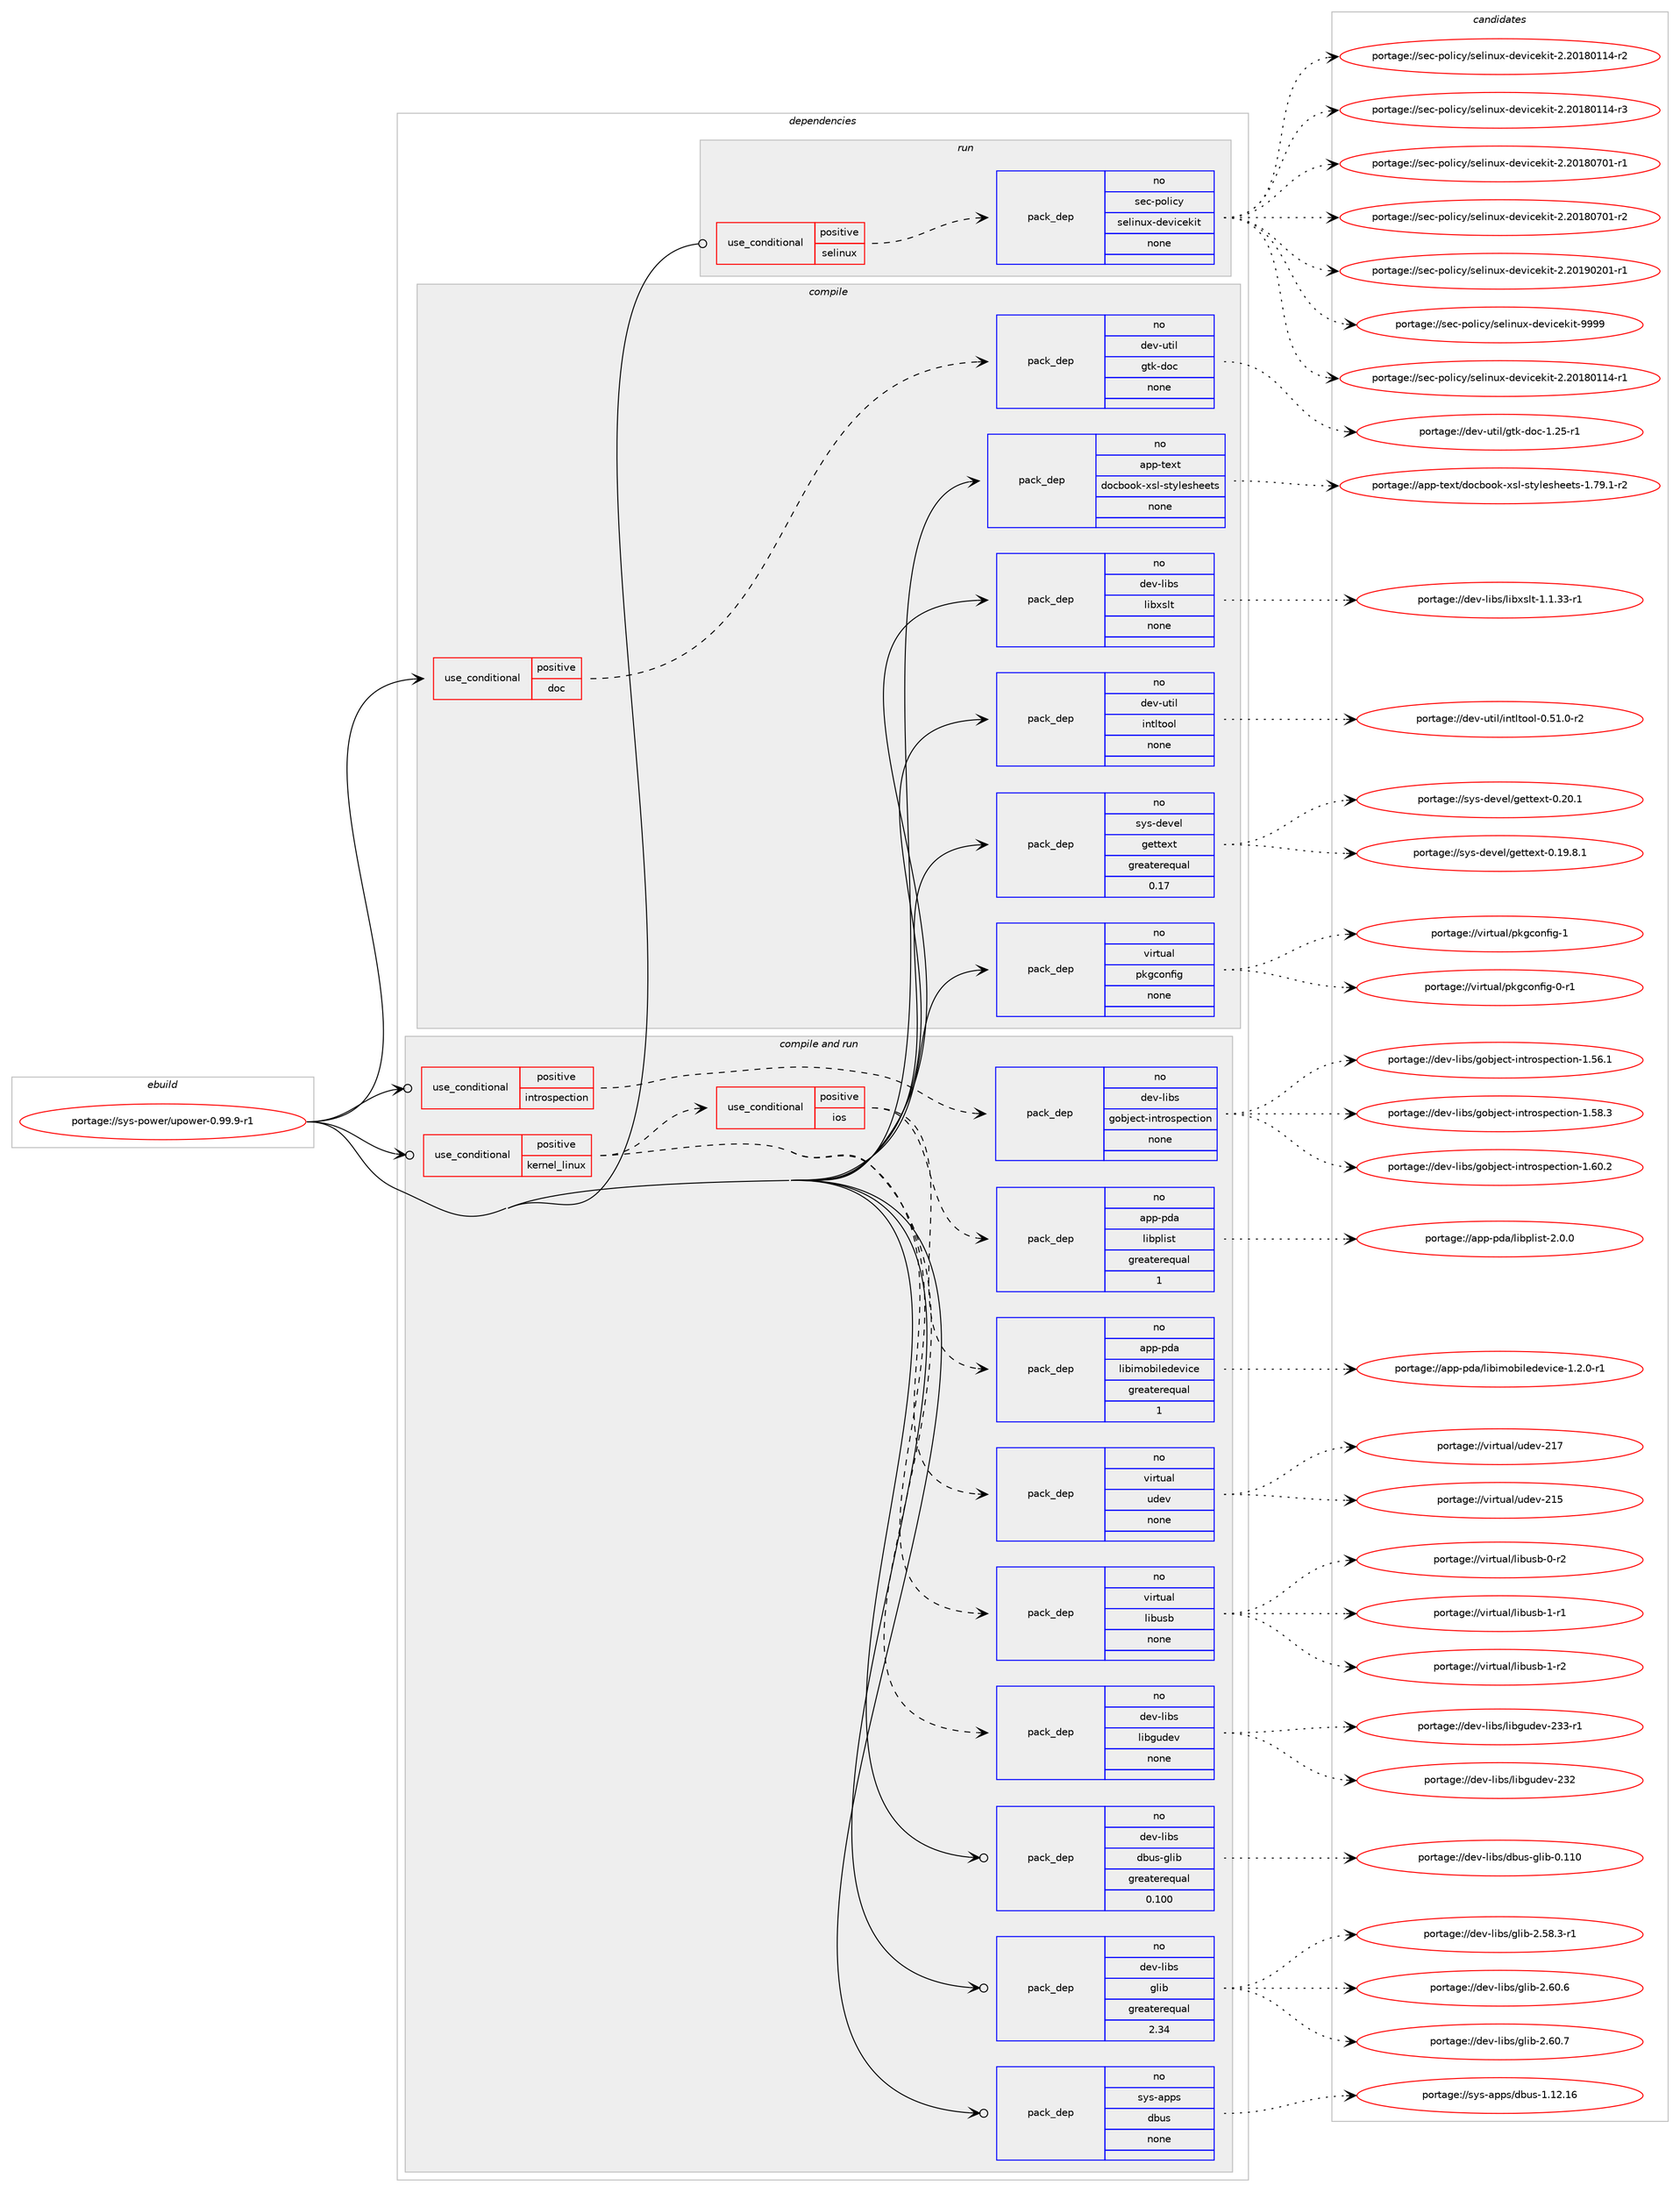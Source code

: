 digraph prolog {

# *************
# Graph options
# *************

newrank=true;
concentrate=true;
compound=true;
graph [rankdir=LR,fontname=Helvetica,fontsize=10,ranksep=1.5];#, ranksep=2.5, nodesep=0.2];
edge  [arrowhead=vee];
node  [fontname=Helvetica,fontsize=10];

# **********
# The ebuild
# **********

subgraph cluster_leftcol {
color=gray;
rank=same;
label=<<i>ebuild</i>>;
id [label="portage://sys-power/upower-0.99.9-r1", color=red, width=4, href="../sys-power/upower-0.99.9-r1.svg"];
}

# ****************
# The dependencies
# ****************

subgraph cluster_midcol {
color=gray;
label=<<i>dependencies</i>>;
subgraph cluster_compile {
fillcolor="#eeeeee";
style=filled;
label=<<i>compile</i>>;
subgraph cond104776 {
dependency432895 [label=<<TABLE BORDER="0" CELLBORDER="1" CELLSPACING="0" CELLPADDING="4"><TR><TD ROWSPAN="3" CELLPADDING="10">use_conditional</TD></TR><TR><TD>positive</TD></TR><TR><TD>doc</TD></TR></TABLE>>, shape=none, color=red];
subgraph pack320804 {
dependency432896 [label=<<TABLE BORDER="0" CELLBORDER="1" CELLSPACING="0" CELLPADDING="4" WIDTH="220"><TR><TD ROWSPAN="6" CELLPADDING="30">pack_dep</TD></TR><TR><TD WIDTH="110">no</TD></TR><TR><TD>dev-util</TD></TR><TR><TD>gtk-doc</TD></TR><TR><TD>none</TD></TR><TR><TD></TD></TR></TABLE>>, shape=none, color=blue];
}
dependency432895:e -> dependency432896:w [weight=20,style="dashed",arrowhead="vee"];
}
id:e -> dependency432895:w [weight=20,style="solid",arrowhead="vee"];
subgraph pack320805 {
dependency432897 [label=<<TABLE BORDER="0" CELLBORDER="1" CELLSPACING="0" CELLPADDING="4" WIDTH="220"><TR><TD ROWSPAN="6" CELLPADDING="30">pack_dep</TD></TR><TR><TD WIDTH="110">no</TD></TR><TR><TD>app-text</TD></TR><TR><TD>docbook-xsl-stylesheets</TD></TR><TR><TD>none</TD></TR><TR><TD></TD></TR></TABLE>>, shape=none, color=blue];
}
id:e -> dependency432897:w [weight=20,style="solid",arrowhead="vee"];
subgraph pack320806 {
dependency432898 [label=<<TABLE BORDER="0" CELLBORDER="1" CELLSPACING="0" CELLPADDING="4" WIDTH="220"><TR><TD ROWSPAN="6" CELLPADDING="30">pack_dep</TD></TR><TR><TD WIDTH="110">no</TD></TR><TR><TD>dev-libs</TD></TR><TR><TD>libxslt</TD></TR><TR><TD>none</TD></TR><TR><TD></TD></TR></TABLE>>, shape=none, color=blue];
}
id:e -> dependency432898:w [weight=20,style="solid",arrowhead="vee"];
subgraph pack320807 {
dependency432899 [label=<<TABLE BORDER="0" CELLBORDER="1" CELLSPACING="0" CELLPADDING="4" WIDTH="220"><TR><TD ROWSPAN="6" CELLPADDING="30">pack_dep</TD></TR><TR><TD WIDTH="110">no</TD></TR><TR><TD>dev-util</TD></TR><TR><TD>intltool</TD></TR><TR><TD>none</TD></TR><TR><TD></TD></TR></TABLE>>, shape=none, color=blue];
}
id:e -> dependency432899:w [weight=20,style="solid",arrowhead="vee"];
subgraph pack320808 {
dependency432900 [label=<<TABLE BORDER="0" CELLBORDER="1" CELLSPACING="0" CELLPADDING="4" WIDTH="220"><TR><TD ROWSPAN="6" CELLPADDING="30">pack_dep</TD></TR><TR><TD WIDTH="110">no</TD></TR><TR><TD>sys-devel</TD></TR><TR><TD>gettext</TD></TR><TR><TD>greaterequal</TD></TR><TR><TD>0.17</TD></TR></TABLE>>, shape=none, color=blue];
}
id:e -> dependency432900:w [weight=20,style="solid",arrowhead="vee"];
subgraph pack320809 {
dependency432901 [label=<<TABLE BORDER="0" CELLBORDER="1" CELLSPACING="0" CELLPADDING="4" WIDTH="220"><TR><TD ROWSPAN="6" CELLPADDING="30">pack_dep</TD></TR><TR><TD WIDTH="110">no</TD></TR><TR><TD>virtual</TD></TR><TR><TD>pkgconfig</TD></TR><TR><TD>none</TD></TR><TR><TD></TD></TR></TABLE>>, shape=none, color=blue];
}
id:e -> dependency432901:w [weight=20,style="solid",arrowhead="vee"];
}
subgraph cluster_compileandrun {
fillcolor="#eeeeee";
style=filled;
label=<<i>compile and run</i>>;
subgraph cond104777 {
dependency432902 [label=<<TABLE BORDER="0" CELLBORDER="1" CELLSPACING="0" CELLPADDING="4"><TR><TD ROWSPAN="3" CELLPADDING="10">use_conditional</TD></TR><TR><TD>positive</TD></TR><TR><TD>introspection</TD></TR></TABLE>>, shape=none, color=red];
subgraph pack320810 {
dependency432903 [label=<<TABLE BORDER="0" CELLBORDER="1" CELLSPACING="0" CELLPADDING="4" WIDTH="220"><TR><TD ROWSPAN="6" CELLPADDING="30">pack_dep</TD></TR><TR><TD WIDTH="110">no</TD></TR><TR><TD>dev-libs</TD></TR><TR><TD>gobject-introspection</TD></TR><TR><TD>none</TD></TR><TR><TD></TD></TR></TABLE>>, shape=none, color=blue];
}
dependency432902:e -> dependency432903:w [weight=20,style="dashed",arrowhead="vee"];
}
id:e -> dependency432902:w [weight=20,style="solid",arrowhead="odotvee"];
subgraph cond104778 {
dependency432904 [label=<<TABLE BORDER="0" CELLBORDER="1" CELLSPACING="0" CELLPADDING="4"><TR><TD ROWSPAN="3" CELLPADDING="10">use_conditional</TD></TR><TR><TD>positive</TD></TR><TR><TD>kernel_linux</TD></TR></TABLE>>, shape=none, color=red];
subgraph pack320811 {
dependency432905 [label=<<TABLE BORDER="0" CELLBORDER="1" CELLSPACING="0" CELLPADDING="4" WIDTH="220"><TR><TD ROWSPAN="6" CELLPADDING="30">pack_dep</TD></TR><TR><TD WIDTH="110">no</TD></TR><TR><TD>dev-libs</TD></TR><TR><TD>libgudev</TD></TR><TR><TD>none</TD></TR><TR><TD></TD></TR></TABLE>>, shape=none, color=blue];
}
dependency432904:e -> dependency432905:w [weight=20,style="dashed",arrowhead="vee"];
subgraph pack320812 {
dependency432906 [label=<<TABLE BORDER="0" CELLBORDER="1" CELLSPACING="0" CELLPADDING="4" WIDTH="220"><TR><TD ROWSPAN="6" CELLPADDING="30">pack_dep</TD></TR><TR><TD WIDTH="110">no</TD></TR><TR><TD>virtual</TD></TR><TR><TD>libusb</TD></TR><TR><TD>none</TD></TR><TR><TD></TD></TR></TABLE>>, shape=none, color=blue];
}
dependency432904:e -> dependency432906:w [weight=20,style="dashed",arrowhead="vee"];
subgraph pack320813 {
dependency432907 [label=<<TABLE BORDER="0" CELLBORDER="1" CELLSPACING="0" CELLPADDING="4" WIDTH="220"><TR><TD ROWSPAN="6" CELLPADDING="30">pack_dep</TD></TR><TR><TD WIDTH="110">no</TD></TR><TR><TD>virtual</TD></TR><TR><TD>udev</TD></TR><TR><TD>none</TD></TR><TR><TD></TD></TR></TABLE>>, shape=none, color=blue];
}
dependency432904:e -> dependency432907:w [weight=20,style="dashed",arrowhead="vee"];
subgraph cond104779 {
dependency432908 [label=<<TABLE BORDER="0" CELLBORDER="1" CELLSPACING="0" CELLPADDING="4"><TR><TD ROWSPAN="3" CELLPADDING="10">use_conditional</TD></TR><TR><TD>positive</TD></TR><TR><TD>ios</TD></TR></TABLE>>, shape=none, color=red];
subgraph pack320814 {
dependency432909 [label=<<TABLE BORDER="0" CELLBORDER="1" CELLSPACING="0" CELLPADDING="4" WIDTH="220"><TR><TD ROWSPAN="6" CELLPADDING="30">pack_dep</TD></TR><TR><TD WIDTH="110">no</TD></TR><TR><TD>app-pda</TD></TR><TR><TD>libimobiledevice</TD></TR><TR><TD>greaterequal</TD></TR><TR><TD>1</TD></TR></TABLE>>, shape=none, color=blue];
}
dependency432908:e -> dependency432909:w [weight=20,style="dashed",arrowhead="vee"];
subgraph pack320815 {
dependency432910 [label=<<TABLE BORDER="0" CELLBORDER="1" CELLSPACING="0" CELLPADDING="4" WIDTH="220"><TR><TD ROWSPAN="6" CELLPADDING="30">pack_dep</TD></TR><TR><TD WIDTH="110">no</TD></TR><TR><TD>app-pda</TD></TR><TR><TD>libplist</TD></TR><TR><TD>greaterequal</TD></TR><TR><TD>1</TD></TR></TABLE>>, shape=none, color=blue];
}
dependency432908:e -> dependency432910:w [weight=20,style="dashed",arrowhead="vee"];
}
dependency432904:e -> dependency432908:w [weight=20,style="dashed",arrowhead="vee"];
}
id:e -> dependency432904:w [weight=20,style="solid",arrowhead="odotvee"];
subgraph pack320816 {
dependency432911 [label=<<TABLE BORDER="0" CELLBORDER="1" CELLSPACING="0" CELLPADDING="4" WIDTH="220"><TR><TD ROWSPAN="6" CELLPADDING="30">pack_dep</TD></TR><TR><TD WIDTH="110">no</TD></TR><TR><TD>dev-libs</TD></TR><TR><TD>dbus-glib</TD></TR><TR><TD>greaterequal</TD></TR><TR><TD>0.100</TD></TR></TABLE>>, shape=none, color=blue];
}
id:e -> dependency432911:w [weight=20,style="solid",arrowhead="odotvee"];
subgraph pack320817 {
dependency432912 [label=<<TABLE BORDER="0" CELLBORDER="1" CELLSPACING="0" CELLPADDING="4" WIDTH="220"><TR><TD ROWSPAN="6" CELLPADDING="30">pack_dep</TD></TR><TR><TD WIDTH="110">no</TD></TR><TR><TD>dev-libs</TD></TR><TR><TD>glib</TD></TR><TR><TD>greaterequal</TD></TR><TR><TD>2.34</TD></TR></TABLE>>, shape=none, color=blue];
}
id:e -> dependency432912:w [weight=20,style="solid",arrowhead="odotvee"];
subgraph pack320818 {
dependency432913 [label=<<TABLE BORDER="0" CELLBORDER="1" CELLSPACING="0" CELLPADDING="4" WIDTH="220"><TR><TD ROWSPAN="6" CELLPADDING="30">pack_dep</TD></TR><TR><TD WIDTH="110">no</TD></TR><TR><TD>sys-apps</TD></TR><TR><TD>dbus</TD></TR><TR><TD>none</TD></TR><TR><TD></TD></TR></TABLE>>, shape=none, color=blue];
}
id:e -> dependency432913:w [weight=20,style="solid",arrowhead="odotvee"];
}
subgraph cluster_run {
fillcolor="#eeeeee";
style=filled;
label=<<i>run</i>>;
subgraph cond104780 {
dependency432914 [label=<<TABLE BORDER="0" CELLBORDER="1" CELLSPACING="0" CELLPADDING="4"><TR><TD ROWSPAN="3" CELLPADDING="10">use_conditional</TD></TR><TR><TD>positive</TD></TR><TR><TD>selinux</TD></TR></TABLE>>, shape=none, color=red];
subgraph pack320819 {
dependency432915 [label=<<TABLE BORDER="0" CELLBORDER="1" CELLSPACING="0" CELLPADDING="4" WIDTH="220"><TR><TD ROWSPAN="6" CELLPADDING="30">pack_dep</TD></TR><TR><TD WIDTH="110">no</TD></TR><TR><TD>sec-policy</TD></TR><TR><TD>selinux-devicekit</TD></TR><TR><TD>none</TD></TR><TR><TD></TD></TR></TABLE>>, shape=none, color=blue];
}
dependency432914:e -> dependency432915:w [weight=20,style="dashed",arrowhead="vee"];
}
id:e -> dependency432914:w [weight=20,style="solid",arrowhead="odot"];
}
}

# **************
# The candidates
# **************

subgraph cluster_choices {
rank=same;
color=gray;
label=<<i>candidates</i>>;

subgraph choice320804 {
color=black;
nodesep=1;
choiceportage1001011184511711610510847103116107451001119945494650534511449 [label="portage://dev-util/gtk-doc-1.25-r1", color=red, width=4,href="../dev-util/gtk-doc-1.25-r1.svg"];
dependency432896:e -> choiceportage1001011184511711610510847103116107451001119945494650534511449:w [style=dotted,weight="100"];
}
subgraph choice320805 {
color=black;
nodesep=1;
choiceportage97112112451161011201164710011199981111111074512011510845115116121108101115104101101116115454946555746494511450 [label="portage://app-text/docbook-xsl-stylesheets-1.79.1-r2", color=red, width=4,href="../app-text/docbook-xsl-stylesheets-1.79.1-r2.svg"];
dependency432897:e -> choiceportage97112112451161011201164710011199981111111074512011510845115116121108101115104101101116115454946555746494511450:w [style=dotted,weight="100"];
}
subgraph choice320806 {
color=black;
nodesep=1;
choiceportage10010111845108105981154710810598120115108116454946494651514511449 [label="portage://dev-libs/libxslt-1.1.33-r1", color=red, width=4,href="../dev-libs/libxslt-1.1.33-r1.svg"];
dependency432898:e -> choiceportage10010111845108105981154710810598120115108116454946494651514511449:w [style=dotted,weight="100"];
}
subgraph choice320807 {
color=black;
nodesep=1;
choiceportage1001011184511711610510847105110116108116111111108454846534946484511450 [label="portage://dev-util/intltool-0.51.0-r2", color=red, width=4,href="../dev-util/intltool-0.51.0-r2.svg"];
dependency432899:e -> choiceportage1001011184511711610510847105110116108116111111108454846534946484511450:w [style=dotted,weight="100"];
}
subgraph choice320808 {
color=black;
nodesep=1;
choiceportage1151211154510010111810110847103101116116101120116454846495746564649 [label="portage://sys-devel/gettext-0.19.8.1", color=red, width=4,href="../sys-devel/gettext-0.19.8.1.svg"];
choiceportage115121115451001011181011084710310111611610112011645484650484649 [label="portage://sys-devel/gettext-0.20.1", color=red, width=4,href="../sys-devel/gettext-0.20.1.svg"];
dependency432900:e -> choiceportage1151211154510010111810110847103101116116101120116454846495746564649:w [style=dotted,weight="100"];
dependency432900:e -> choiceportage115121115451001011181011084710310111611610112011645484650484649:w [style=dotted,weight="100"];
}
subgraph choice320809 {
color=black;
nodesep=1;
choiceportage11810511411611797108471121071039911111010210510345484511449 [label="portage://virtual/pkgconfig-0-r1", color=red, width=4,href="../virtual/pkgconfig-0-r1.svg"];
choiceportage1181051141161179710847112107103991111101021051034549 [label="portage://virtual/pkgconfig-1", color=red, width=4,href="../virtual/pkgconfig-1.svg"];
dependency432901:e -> choiceportage11810511411611797108471121071039911111010210510345484511449:w [style=dotted,weight="100"];
dependency432901:e -> choiceportage1181051141161179710847112107103991111101021051034549:w [style=dotted,weight="100"];
}
subgraph choice320810 {
color=black;
nodesep=1;
choiceportage1001011184510810598115471031119810610199116451051101161141111151121019911610511111045494653544649 [label="portage://dev-libs/gobject-introspection-1.56.1", color=red, width=4,href="../dev-libs/gobject-introspection-1.56.1.svg"];
choiceportage1001011184510810598115471031119810610199116451051101161141111151121019911610511111045494653564651 [label="portage://dev-libs/gobject-introspection-1.58.3", color=red, width=4,href="../dev-libs/gobject-introspection-1.58.3.svg"];
choiceportage1001011184510810598115471031119810610199116451051101161141111151121019911610511111045494654484650 [label="portage://dev-libs/gobject-introspection-1.60.2", color=red, width=4,href="../dev-libs/gobject-introspection-1.60.2.svg"];
dependency432903:e -> choiceportage1001011184510810598115471031119810610199116451051101161141111151121019911610511111045494653544649:w [style=dotted,weight="100"];
dependency432903:e -> choiceportage1001011184510810598115471031119810610199116451051101161141111151121019911610511111045494653564651:w [style=dotted,weight="100"];
dependency432903:e -> choiceportage1001011184510810598115471031119810610199116451051101161141111151121019911610511111045494654484650:w [style=dotted,weight="100"];
}
subgraph choice320811 {
color=black;
nodesep=1;
choiceportage1001011184510810598115471081059810311710010111845505150 [label="portage://dev-libs/libgudev-232", color=red, width=4,href="../dev-libs/libgudev-232.svg"];
choiceportage10010111845108105981154710810598103117100101118455051514511449 [label="portage://dev-libs/libgudev-233-r1", color=red, width=4,href="../dev-libs/libgudev-233-r1.svg"];
dependency432905:e -> choiceportage1001011184510810598115471081059810311710010111845505150:w [style=dotted,weight="100"];
dependency432905:e -> choiceportage10010111845108105981154710810598103117100101118455051514511449:w [style=dotted,weight="100"];
}
subgraph choice320812 {
color=black;
nodesep=1;
choiceportage1181051141161179710847108105981171159845484511450 [label="portage://virtual/libusb-0-r2", color=red, width=4,href="../virtual/libusb-0-r2.svg"];
choiceportage1181051141161179710847108105981171159845494511449 [label="portage://virtual/libusb-1-r1", color=red, width=4,href="../virtual/libusb-1-r1.svg"];
choiceportage1181051141161179710847108105981171159845494511450 [label="portage://virtual/libusb-1-r2", color=red, width=4,href="../virtual/libusb-1-r2.svg"];
dependency432906:e -> choiceportage1181051141161179710847108105981171159845484511450:w [style=dotted,weight="100"];
dependency432906:e -> choiceportage1181051141161179710847108105981171159845494511449:w [style=dotted,weight="100"];
dependency432906:e -> choiceportage1181051141161179710847108105981171159845494511450:w [style=dotted,weight="100"];
}
subgraph choice320813 {
color=black;
nodesep=1;
choiceportage118105114116117971084711710010111845504953 [label="portage://virtual/udev-215", color=red, width=4,href="../virtual/udev-215.svg"];
choiceportage118105114116117971084711710010111845504955 [label="portage://virtual/udev-217", color=red, width=4,href="../virtual/udev-217.svg"];
dependency432907:e -> choiceportage118105114116117971084711710010111845504953:w [style=dotted,weight="100"];
dependency432907:e -> choiceportage118105114116117971084711710010111845504955:w [style=dotted,weight="100"];
}
subgraph choice320814 {
color=black;
nodesep=1;
choiceportage971121124511210097471081059810510911198105108101100101118105991014549465046484511449 [label="portage://app-pda/libimobiledevice-1.2.0-r1", color=red, width=4,href="../app-pda/libimobiledevice-1.2.0-r1.svg"];
dependency432909:e -> choiceportage971121124511210097471081059810510911198105108101100101118105991014549465046484511449:w [style=dotted,weight="100"];
}
subgraph choice320815 {
color=black;
nodesep=1;
choiceportage9711211245112100974710810598112108105115116455046484648 [label="portage://app-pda/libplist-2.0.0", color=red, width=4,href="../app-pda/libplist-2.0.0.svg"];
dependency432910:e -> choiceportage9711211245112100974710810598112108105115116455046484648:w [style=dotted,weight="100"];
}
subgraph choice320816 {
color=black;
nodesep=1;
choiceportage100101118451081059811547100981171154510310810598454846494948 [label="portage://dev-libs/dbus-glib-0.110", color=red, width=4,href="../dev-libs/dbus-glib-0.110.svg"];
dependency432911:e -> choiceportage100101118451081059811547100981171154510310810598454846494948:w [style=dotted,weight="100"];
}
subgraph choice320817 {
color=black;
nodesep=1;
choiceportage10010111845108105981154710310810598455046535646514511449 [label="portage://dev-libs/glib-2.58.3-r1", color=red, width=4,href="../dev-libs/glib-2.58.3-r1.svg"];
choiceportage1001011184510810598115471031081059845504654484654 [label="portage://dev-libs/glib-2.60.6", color=red, width=4,href="../dev-libs/glib-2.60.6.svg"];
choiceportage1001011184510810598115471031081059845504654484655 [label="portage://dev-libs/glib-2.60.7", color=red, width=4,href="../dev-libs/glib-2.60.7.svg"];
dependency432912:e -> choiceportage10010111845108105981154710310810598455046535646514511449:w [style=dotted,weight="100"];
dependency432912:e -> choiceportage1001011184510810598115471031081059845504654484654:w [style=dotted,weight="100"];
dependency432912:e -> choiceportage1001011184510810598115471031081059845504654484655:w [style=dotted,weight="100"];
}
subgraph choice320818 {
color=black;
nodesep=1;
choiceportage115121115459711211211547100981171154549464950464954 [label="portage://sys-apps/dbus-1.12.16", color=red, width=4,href="../sys-apps/dbus-1.12.16.svg"];
dependency432913:e -> choiceportage115121115459711211211547100981171154549464950464954:w [style=dotted,weight="100"];
}
subgraph choice320819 {
color=black;
nodesep=1;
choiceportage11510199451121111081059912147115101108105110117120451001011181059910110710511645504650484956484949524511449 [label="portage://sec-policy/selinux-devicekit-2.20180114-r1", color=red, width=4,href="../sec-policy/selinux-devicekit-2.20180114-r1.svg"];
choiceportage11510199451121111081059912147115101108105110117120451001011181059910110710511645504650484956484949524511450 [label="portage://sec-policy/selinux-devicekit-2.20180114-r2", color=red, width=4,href="../sec-policy/selinux-devicekit-2.20180114-r2.svg"];
choiceportage11510199451121111081059912147115101108105110117120451001011181059910110710511645504650484956484949524511451 [label="portage://sec-policy/selinux-devicekit-2.20180114-r3", color=red, width=4,href="../sec-policy/selinux-devicekit-2.20180114-r3.svg"];
choiceportage11510199451121111081059912147115101108105110117120451001011181059910110710511645504650484956485548494511449 [label="portage://sec-policy/selinux-devicekit-2.20180701-r1", color=red, width=4,href="../sec-policy/selinux-devicekit-2.20180701-r1.svg"];
choiceportage11510199451121111081059912147115101108105110117120451001011181059910110710511645504650484956485548494511450 [label="portage://sec-policy/selinux-devicekit-2.20180701-r2", color=red, width=4,href="../sec-policy/selinux-devicekit-2.20180701-r2.svg"];
choiceportage11510199451121111081059912147115101108105110117120451001011181059910110710511645504650484957485048494511449 [label="portage://sec-policy/selinux-devicekit-2.20190201-r1", color=red, width=4,href="../sec-policy/selinux-devicekit-2.20190201-r1.svg"];
choiceportage1151019945112111108105991214711510110810511011712045100101118105991011071051164557575757 [label="portage://sec-policy/selinux-devicekit-9999", color=red, width=4,href="../sec-policy/selinux-devicekit-9999.svg"];
dependency432915:e -> choiceportage11510199451121111081059912147115101108105110117120451001011181059910110710511645504650484956484949524511449:w [style=dotted,weight="100"];
dependency432915:e -> choiceportage11510199451121111081059912147115101108105110117120451001011181059910110710511645504650484956484949524511450:w [style=dotted,weight="100"];
dependency432915:e -> choiceportage11510199451121111081059912147115101108105110117120451001011181059910110710511645504650484956484949524511451:w [style=dotted,weight="100"];
dependency432915:e -> choiceportage11510199451121111081059912147115101108105110117120451001011181059910110710511645504650484956485548494511449:w [style=dotted,weight="100"];
dependency432915:e -> choiceportage11510199451121111081059912147115101108105110117120451001011181059910110710511645504650484956485548494511450:w [style=dotted,weight="100"];
dependency432915:e -> choiceportage11510199451121111081059912147115101108105110117120451001011181059910110710511645504650484957485048494511449:w [style=dotted,weight="100"];
dependency432915:e -> choiceportage1151019945112111108105991214711510110810511011712045100101118105991011071051164557575757:w [style=dotted,weight="100"];
}
}

}
